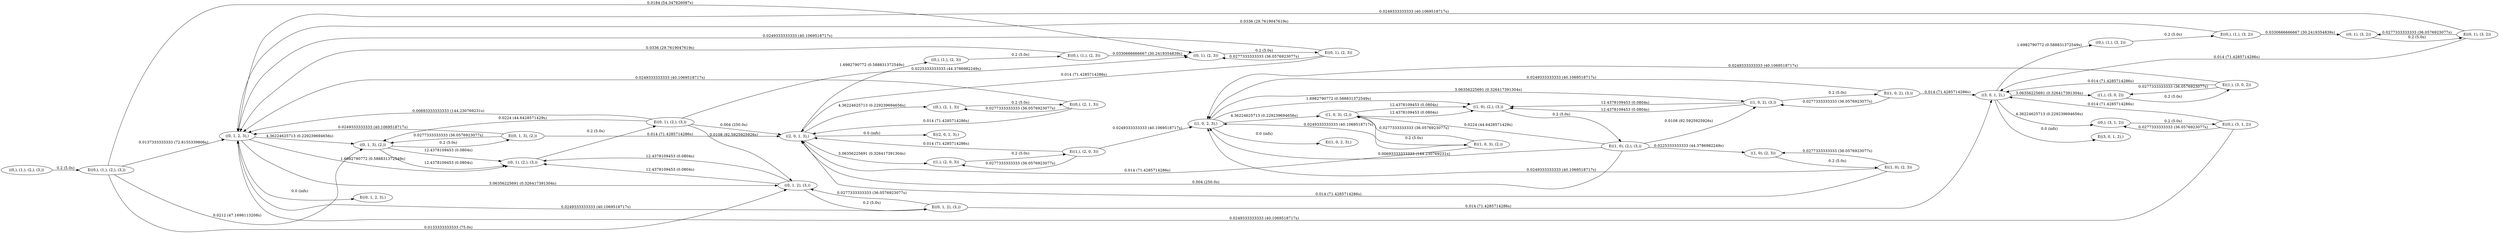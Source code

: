 digraph markov_chain { 
rankdir=LR;
"((0,), (1,), (2,), (3,))" -> "E((0,), (1,), (2,), (3,))" [ label = "0.2 (5.0s)" ]; 
"E((0,), (1,), (2,), (3,))" -> "((0, 1, 2, 3),)" [label = "0.0137333333333 (72.8155339806s)" ]; 
"E((0,), (1,), (2,), (3,))" -> "((0, 1, 3), (2,))" [label = "0.0212 (47.1698113208s)" ]; 
"E((0,), (1,), (2,), (3,))" -> "((0, 1, 2), (3,))" [label = "0.0133333333333 (75.0s)" ]; 
"E((0,), (1,), (2,), (3,))" -> "((0, 1), (2, 3))" [label = "0.0184 (54.347826087s)" ]; 
"((0, 1, 2, 3),)" -> "E((0, 1, 2, 3),)" [ label = "0.0 (infs)" ]; 
"((0, 1, 2, 3),)" -> "((0, 1), (2,), (3,))" [ label = "1.6982790772 (0.588831372549s)" ]; 
"((0, 1, 2, 3),)" -> "((0, 1, 2), (3,))" [ label = "3.06356225691 (0.326417391304s)" ]; 
"((0, 1, 2, 3),)" -> "((0, 1, 3), (2,))" [ label = "4.36224625713 (0.229239694656s)" ]; 
"((0, 1), (2, 3))" -> "E((0, 1), (2, 3))" [ label = "0.2 (5.0s)" ]; 
"E((0, 1), (2, 3))" -> "((0, 1, 2, 3),)" [label = "0.0249333333333 (40.1069518717s)" ]; 
"E((0, 1), (2, 3))" -> "((0, 1), (2, 3))" [label = "0.0277333333333 (36.0576923077s)" ]; 
"E((0, 1), (2, 3))" -> "((2, 0, 1, 3),)" [label = "0.014 (71.4285714286s)" ]; 
"((0, 1, 2), (3,))" -> "E((0, 1, 2), (3,))" [ label = "0.2 (5.0s)" ]; 
"E((0, 1, 2), (3,))" -> "((0, 1, 2, 3),)" [label = "0.0249333333333 (40.1069518717s)" ]; 
"E((0, 1, 2), (3,))" -> "((3, 0, 1, 2),)" [label = "0.014 (71.4285714286s)" ]; 
"E((0, 1, 2), (3,))" -> "((0, 1, 2), (3,))" [label = "0.0277333333333 (36.0576923077s)" ]; 
"((0, 1, 2), (3,))" -> "((0, 1), (2,), (3,))" [ label = "12.4378109453 (0.0804s)" ]; 
"((0, 1, 2), (3,))" -> "((0, 1), (2,), (3,))" [ label = "12.4378109453 (0.0804s)" ]; 
"((2, 0, 1, 3),)" -> "E((2, 0, 1, 3),)" [ label = "0.0 (infs)" ]; 
"((2, 0, 1, 3),)" -> "((1,), (2, 0, 3))" [ label = "3.06356225691 (0.326417391304s)" ]; 
"((2, 0, 1, 3),)" -> "((0,), (1,), (2, 3))" [ label = "1.6982790772 (0.588831372549s)" ]; 
"((2, 0, 1, 3),)" -> "((0,), (2, 1, 3))" [ label = "4.36224625713 (0.229239694656s)" ]; 
"((0, 1), (2,), (3,))" -> "E((0, 1), (2,), (3,))" [ label = "0.2 (5.0s)" ]; 
"E((0, 1), (2,), (3,))" -> "((0, 1, 2), (3,))" [label = "0.0108 (92.5925925926s)" ]; 
"E((0, 1), (2,), (3,))" -> "((0, 1, 2, 3),)" [label = "0.00693333333333 (144.230769231s)" ]; 
"E((0, 1), (2,), (3,))" -> "((0, 1), (2, 3))" [label = "0.0225333333333 (44.3786982249s)" ]; 
"E((0, 1), (2,), (3,))" -> "((0, 1, 3), (2,))" [label = "0.0224 (44.6428571429s)" ]; 
"E((0, 1), (2,), (3,))" -> "((2, 0, 1, 3),)" [label = "0.004 (250.0s)" ]; 
"((0, 1, 3), (2,))" -> "E((0, 1, 3), (2,))" [ label = "0.2 (5.0s)" ]; 
"E((0, 1, 3), (2,))" -> "((0, 1, 2, 3),)" [label = "0.0249333333333 (40.1069518717s)" ]; 
"E((0, 1, 3), (2,))" -> "((0, 1, 3), (2,))" [label = "0.0277333333333 (36.0576923077s)" ]; 
"E((0, 1, 3), (2,))" -> "((2, 0, 1, 3),)" [label = "0.014 (71.4285714286s)" ]; 
"((0, 1, 3), (2,))" -> "((0, 1), (2,), (3,))" [ label = "12.4378109453 (0.0804s)" ]; 
"((0, 1, 3), (2,))" -> "((0, 1), (2,), (3,))" [ label = "12.4378109453 (0.0804s)" ]; 
"((3, 0, 1, 2),)" -> "E((3, 0, 1, 2),)" [ label = "0.0 (infs)" ]; 
"((3, 0, 1, 2),)" -> "((1,), (3, 0, 2))" [ label = "3.06356225691 (0.326417391304s)" ]; 
"((3, 0, 1, 2),)" -> "((0,), (1,), (3, 2))" [ label = "1.6982790772 (0.588831372549s)" ]; 
"((3, 0, 1, 2),)" -> "((0,), (3, 1, 2))" [ label = "4.36224625713 (0.229239694656s)" ]; 
"((1,), (2, 0, 3))" -> "E((1,), (2, 0, 3))" [ label = "0.2 (5.0s)" ]; 
"E((1,), (2, 0, 3))" -> "((1,), (2, 0, 3))" [label = "0.0277333333333 (36.0576923077s)" ]; 
"E((1,), (2, 0, 3))" -> "((1, 0, 2, 3),)" [label = "0.0249333333333 (40.1069518717s)" ]; 
"E((1,), (2, 0, 3))" -> "((2, 0, 1, 3),)" [label = "0.014 (71.4285714286s)" ]; 
"((0,), (2, 1, 3))" -> "E((0,), (2, 1, 3))" [ label = "0.2 (5.0s)" ]; 
"E((0,), (2, 1, 3))" -> "((0, 1, 2, 3),)" [label = "0.0249333333333 (40.1069518717s)" ]; 
"E((0,), (2, 1, 3))" -> "((0,), (2, 1, 3))" [label = "0.0277333333333 (36.0576923077s)" ]; 
"E((0,), (2, 1, 3))" -> "((2, 0, 1, 3),)" [label = "0.014 (71.4285714286s)" ]; 
"((1,), (3, 0, 2))" -> "E((1,), (3, 0, 2))" [ label = "0.2 (5.0s)" ]; 
"E((1,), (3, 0, 2))" -> "((1, 0, 2, 3),)" [label = "0.0249333333333 (40.1069518717s)" ]; 
"E((1,), (3, 0, 2))" -> "((3, 0, 1, 2),)" [label = "0.014 (71.4285714286s)" ]; 
"E((1,), (3, 0, 2))" -> "((1,), (3, 0, 2))" [label = "0.0277333333333 (36.0576923077s)" ]; 
"((0,), (3, 1, 2))" -> "E((0,), (3, 1, 2))" [ label = "0.2 (5.0s)" ]; 
"E((0,), (3, 1, 2))" -> "((0, 1, 2, 3),)" [label = "0.0249333333333 (40.1069518717s)" ]; 
"E((0,), (3, 1, 2))" -> "((3, 0, 1, 2),)" [label = "0.014 (71.4285714286s)" ]; 
"E((0,), (3, 1, 2))" -> "((0,), (3, 1, 2))" [label = "0.0277333333333 (36.0576923077s)" ]; 
"((0,), (1,), (2, 3))" -> "E((0,), (1,), (2, 3))" [ label = "0.2 (5.0s)" ]; 
"E((0,), (1,), (2, 3))" -> "((0, 1), (2, 3))" [label = "0.0330666666667 (30.2419354839s)" ]; 
"E((0,), (1,), (2, 3))" -> "((0, 1, 2, 3),)" [label = "0.0336 (29.7619047619s)" ]; 
"((1, 0, 2, 3),)" -> "E((1, 0, 2, 3),)" [ label = "0.0 (infs)" ]; 
"((1, 0, 2, 3),)" -> "((1, 0, 3), (2,))" [ label = "4.36224625713 (0.229239694656s)" ]; 
"((1, 0, 2, 3),)" -> "((1, 0), (2,), (3,))" [ label = "1.6982790772 (0.588831372549s)" ]; 
"((1, 0, 2, 3),)" -> "((1, 0, 2), (3,))" [ label = "3.06356225691 (0.326417391304s)" ]; 
"((0,), (1,), (3, 2))" -> "E((0,), (1,), (3, 2))" [ label = "0.2 (5.0s)" ]; 
"E((0,), (1,), (3, 2))" -> "((0, 1, 2, 3),)" [label = "0.0336 (29.7619047619s)" ]; 
"E((0,), (1,), (3, 2))" -> "((0, 1), (3, 2))" [label = "0.0330666666667 (30.2419354839s)" ]; 
"((1, 0, 2), (3,))" -> "E((1, 0, 2), (3,))" [ label = "0.2 (5.0s)" ]; 
"E((1, 0, 2), (3,))" -> "((1, 0, 2, 3),)" [label = "0.0249333333333 (40.1069518717s)" ]; 
"E((1, 0, 2), (3,))" -> "((3, 0, 1, 2),)" [label = "0.014 (71.4285714286s)" ]; 
"E((1, 0, 2), (3,))" -> "((1, 0, 2), (3,))" [label = "0.0277333333333 (36.0576923077s)" ]; 
"((1, 0, 2), (3,))" -> "((1, 0), (2,), (3,))" [ label = "12.4378109453 (0.0804s)" ]; 
"((1, 0, 2), (3,))" -> "((1, 0), (2,), (3,))" [ label = "12.4378109453 (0.0804s)" ]; 
"((1, 0, 3), (2,))" -> "E((1, 0, 3), (2,))" [ label = "0.2 (5.0s)" ]; 
"E((1, 0, 3), (2,))" -> "((1, 0, 3), (2,))" [label = "0.0277333333333 (36.0576923077s)" ]; 
"E((1, 0, 3), (2,))" -> "((1, 0, 2, 3),)" [label = "0.0249333333333 (40.1069518717s)" ]; 
"E((1, 0, 3), (2,))" -> "((2, 0, 1, 3),)" [label = "0.014 (71.4285714286s)" ]; 
"((1, 0, 3), (2,))" -> "((1, 0), (2,), (3,))" [ label = "12.4378109453 (0.0804s)" ]; 
"((1, 0, 3), (2,))" -> "((1, 0), (2,), (3,))" [ label = "12.4378109453 (0.0804s)" ]; 
"((1, 0), (2,), (3,))" -> "E((1, 0), (2,), (3,))" [ label = "0.2 (5.0s)" ]; 
"E((1, 0), (2,), (3,))" -> "((1, 0, 2, 3),)" [label = "0.00693333333333 (144.230769231s)" ]; 
"E((1, 0), (2,), (3,))" -> "((1, 0), (2, 3))" [label = "0.0225333333333 (44.3786982249s)" ]; 
"E((1, 0), (2,), (3,))" -> "((2, 0, 1, 3),)" [label = "0.004 (250.0s)" ]; 
"E((1, 0), (2,), (3,))" -> "((1, 0, 3), (2,))" [label = "0.0224 (44.6428571429s)" ]; 
"E((1, 0), (2,), (3,))" -> "((1, 0, 2), (3,))" [label = "0.0108 (92.5925925926s)" ]; 
"((0, 1), (3, 2))" -> "E((0, 1), (3, 2))" [ label = "0.2 (5.0s)" ]; 
"E((0, 1), (3, 2))" -> "((0, 1, 2, 3),)" [label = "0.0249333333333 (40.1069518717s)" ]; 
"E((0, 1), (3, 2))" -> "((3, 0, 1, 2),)" [label = "0.014 (71.4285714286s)" ]; 
"E((0, 1), (3, 2))" -> "((0, 1), (3, 2))" [label = "0.0277333333333 (36.0576923077s)" ]; 
"((1, 0), (2, 3))" -> "E((1, 0), (2, 3))" [ label = "0.2 (5.0s)" ]; 
"E((1, 0), (2, 3))" -> "((1, 0), (2, 3))" [label = "0.0277333333333 (36.0576923077s)" ]; 
"E((1, 0), (2, 3))" -> "((1, 0, 2, 3),)" [label = "0.0249333333333 (40.1069518717s)" ]; 
"E((1, 0), (2, 3))" -> "((2, 0, 1, 3),)" [label = "0.014 (71.4285714286s)" ]; 
}
